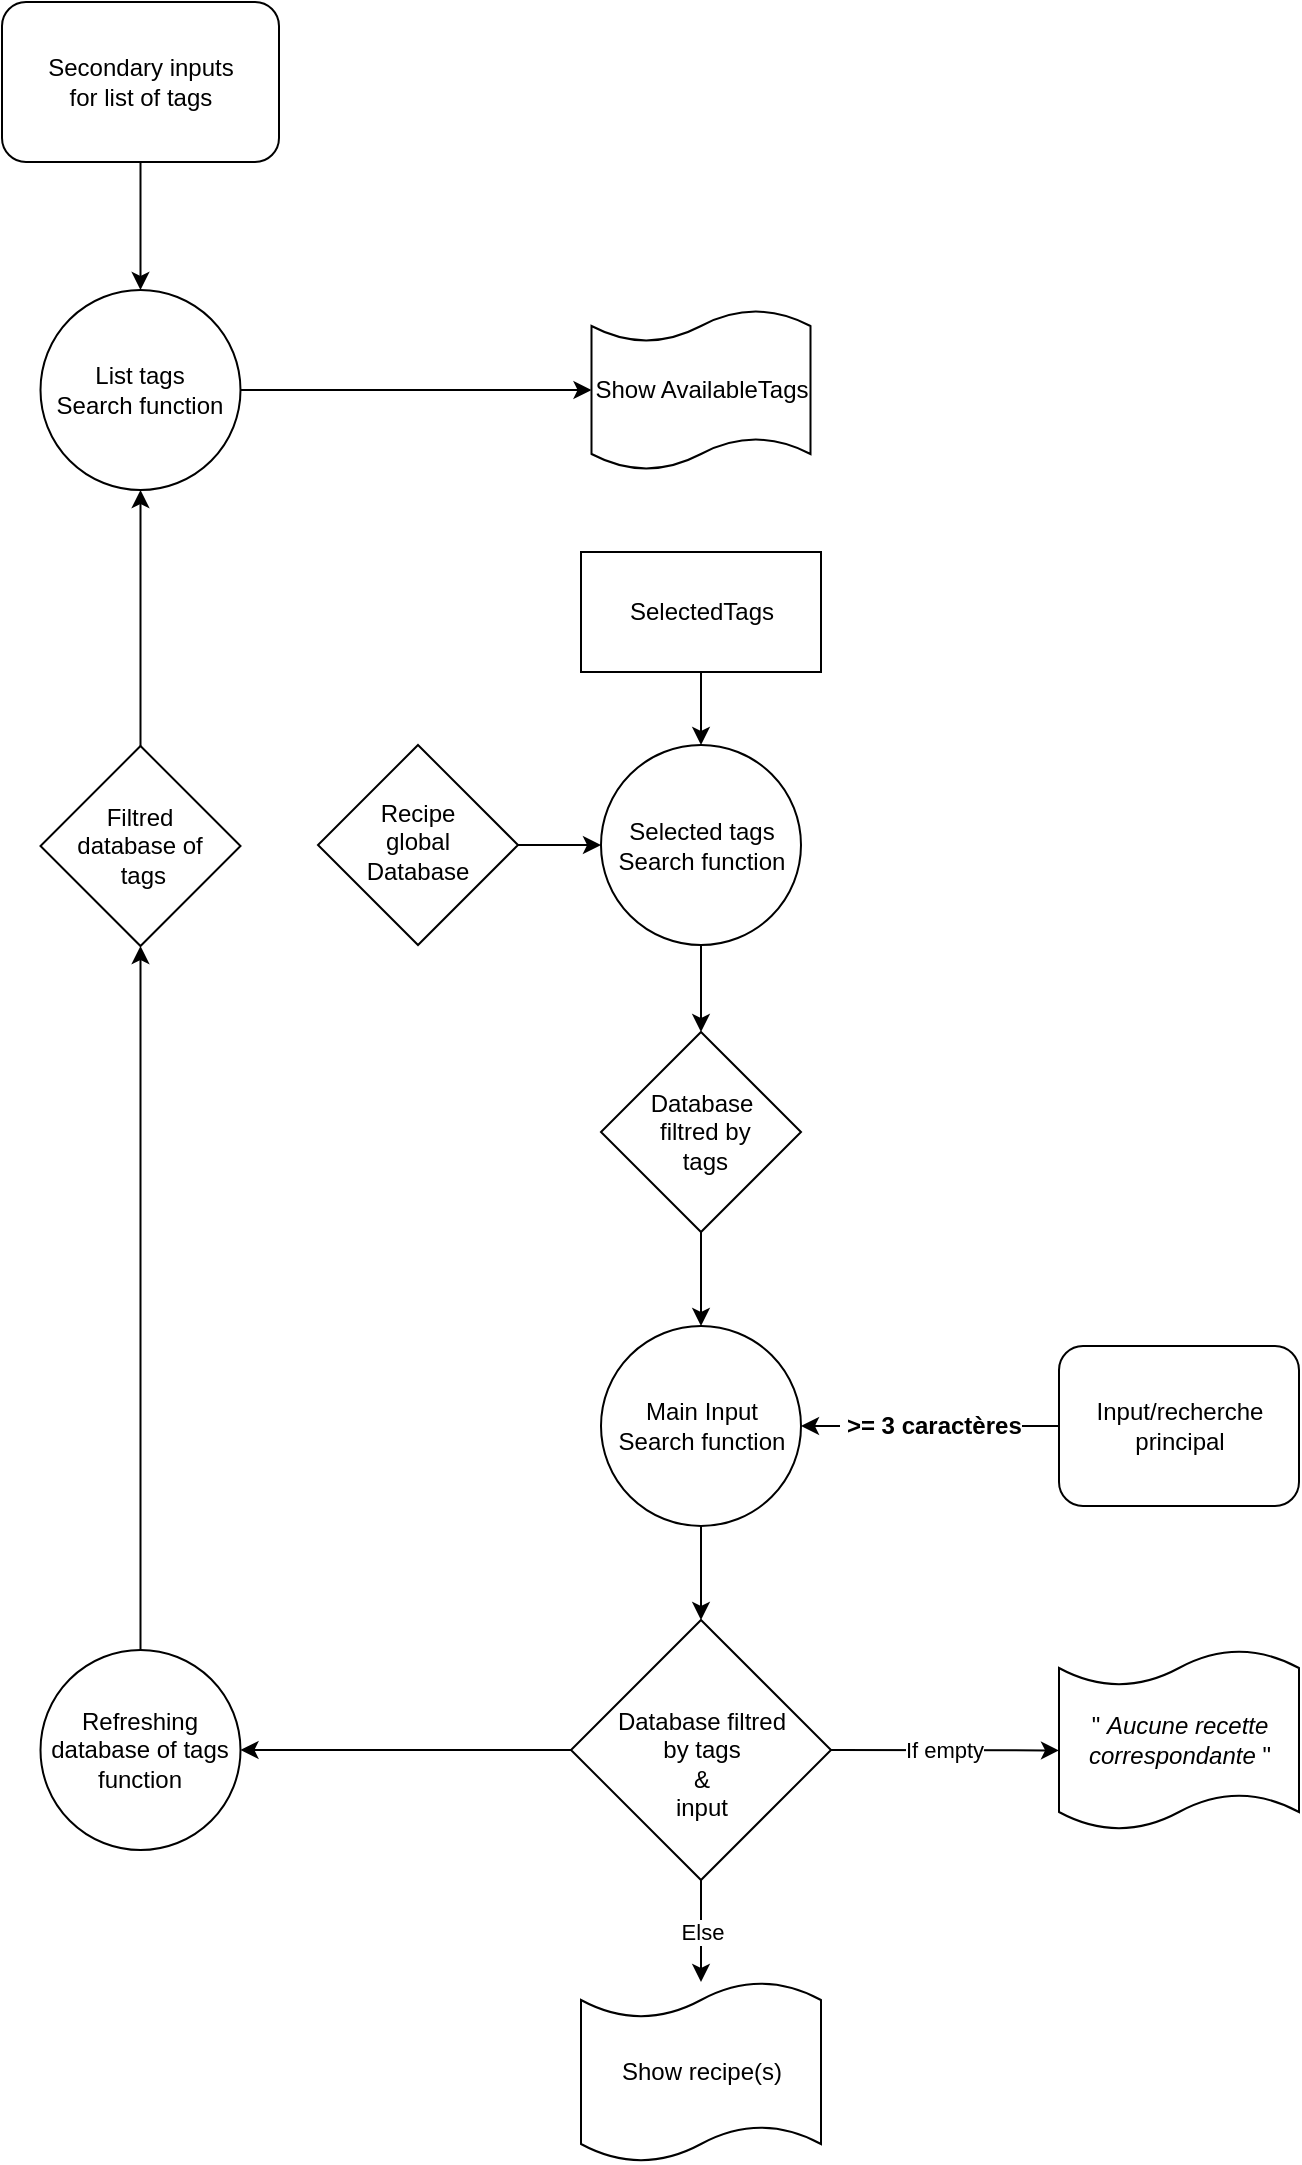 <mxfile>
    <diagram id="ovDCla-i1lWdHCbVqCsQ" name="Page-1">
        <mxGraphModel dx="920" dy="843" grid="1" gridSize="10" guides="1" tooltips="1" connect="1" arrows="1" fold="1" page="1" pageScale="1" pageWidth="827" pageHeight="1169" math="0" shadow="0">
            <root>
                <mxCell id="ITzFzjqRKmFNJRwu4ggl-0"/>
                <mxCell id="ITzFzjqRKmFNJRwu4ggl-1" parent="ITzFzjqRKmFNJRwu4ggl-0"/>
                <mxCell id="PtlLT336sf0Oxcw-Efze-0" value="" style="edgeStyle=none;html=1;exitX=0.5;exitY=1;exitDx=0;exitDy=0;" parent="ITzFzjqRKmFNJRwu4ggl-1" source="PtlLT336sf0Oxcw-Efze-1" target="PtlLT336sf0Oxcw-Efze-8" edge="1">
                    <mxGeometry relative="1" as="geometry"/>
                </mxCell>
                <mxCell id="PtlLT336sf0Oxcw-Efze-1" value="Database&lt;br&gt;&amp;nbsp;filtred by&lt;br&gt;&amp;nbsp;tags" style="rhombus;whiteSpace=wrap;html=1;" parent="ITzFzjqRKmFNJRwu4ggl-1" vertex="1">
                    <mxGeometry x="388.5" y="560" width="100" height="100" as="geometry"/>
                </mxCell>
                <mxCell id="PtlLT336sf0Oxcw-Efze-2" value="" style="edgeStyle=none;html=1;entryX=0.5;entryY=0;entryDx=0;entryDy=0;exitX=0.5;exitY=1;exitDx=0;exitDy=0;" parent="ITzFzjqRKmFNJRwu4ggl-1" source="PtlLT336sf0Oxcw-Efze-6" target="PtlLT336sf0Oxcw-Efze-1" edge="1">
                    <mxGeometry relative="1" as="geometry">
                        <mxPoint x="638" y="306" as="targetPoint"/>
                        <Array as="points"/>
                        <mxPoint as="offset"/>
                        <mxPoint x="478" y="426" as="sourcePoint"/>
                    </mxGeometry>
                </mxCell>
                <mxCell id="PtlLT336sf0Oxcw-Efze-3" value="" style="edgeStyle=none;html=1;" parent="ITzFzjqRKmFNJRwu4ggl-1" source="PtlLT336sf0Oxcw-Efze-4" target="PtlLT336sf0Oxcw-Efze-6" edge="1">
                    <mxGeometry relative="1" as="geometry"/>
                </mxCell>
                <mxCell id="PtlLT336sf0Oxcw-Efze-4" value="SelectedTags" style="rounded=0;whiteSpace=wrap;html=1;" parent="ITzFzjqRKmFNJRwu4ggl-1" vertex="1">
                    <mxGeometry x="378.5" y="320" width="120" height="60" as="geometry"/>
                </mxCell>
                <mxCell id="PtlLT336sf0Oxcw-Efze-5" value="" style="edgeStyle=none;html=1;startArrow=none;entryX=0;entryY=0.5;entryDx=0;entryDy=0;exitX=1;exitY=0.5;exitDx=0;exitDy=0;" parent="ITzFzjqRKmFNJRwu4ggl-1" source="PtlLT336sf0Oxcw-Efze-7" target="PtlLT336sf0Oxcw-Efze-6" edge="1">
                    <mxGeometry relative="1" as="geometry">
                        <mxPoint x="367" y="426" as="sourcePoint"/>
                    </mxGeometry>
                </mxCell>
                <mxCell id="PtlLT336sf0Oxcw-Efze-6" value="Selected tags Search function" style="ellipse;whiteSpace=wrap;html=1;aspect=fixed;" parent="ITzFzjqRKmFNJRwu4ggl-1" vertex="1">
                    <mxGeometry x="388.5" y="416.5" width="100" height="100" as="geometry"/>
                </mxCell>
                <mxCell id="PtlLT336sf0Oxcw-Efze-7" value="Recipe&lt;br&gt;global&lt;br&gt;Database" style="rhombus;whiteSpace=wrap;html=1;shadow=0;fontFamily=Helvetica;fontSize=12;align=center;strokeWidth=1;spacing=6;spacingTop=-4;" parent="ITzFzjqRKmFNJRwu4ggl-1" vertex="1">
                    <mxGeometry x="247" y="416.5" width="100" height="100" as="geometry"/>
                </mxCell>
                <mxCell id="bA8GaG4iE-v6o1TUs94y-1" value="" style="edgeStyle=none;html=1;entryX=0.5;entryY=0;entryDx=0;entryDy=0;" parent="ITzFzjqRKmFNJRwu4ggl-1" source="PtlLT336sf0Oxcw-Efze-8" target="bA8GaG4iE-v6o1TUs94y-0" edge="1">
                    <mxGeometry relative="1" as="geometry"/>
                </mxCell>
                <mxCell id="PtlLT336sf0Oxcw-Efze-8" value="Main Input&lt;br&gt;Search function" style="ellipse;whiteSpace=wrap;html=1;aspect=fixed;" parent="ITzFzjqRKmFNJRwu4ggl-1" vertex="1">
                    <mxGeometry x="388.5" y="707" width="100" height="100" as="geometry"/>
                </mxCell>
                <mxCell id="PtlLT336sf0Oxcw-Efze-9" value="&lt;b style=&quot;font-size: 12px&quot;&gt;&amp;nbsp;&amp;gt;= 3 caractères&lt;/b&gt;" style="edgeStyle=none;html=1;entryX=1;entryY=0.5;entryDx=0;entryDy=0;exitX=0;exitY=0.5;exitDx=0;exitDy=0;" parent="ITzFzjqRKmFNJRwu4ggl-1" source="PtlLT336sf0Oxcw-Efze-10" target="PtlLT336sf0Oxcw-Efze-8" edge="1">
                    <mxGeometry relative="1" as="geometry">
                        <mxPoint as="offset"/>
                        <mxPoint x="556" y="628.0" as="targetPoint"/>
                        <mxPoint x="577" y="707" as="sourcePoint"/>
                    </mxGeometry>
                </mxCell>
                <mxCell id="PtlLT336sf0Oxcw-Efze-10" value="Input/recherche principal" style="rounded=1;whiteSpace=wrap;html=1;fontSize=12;glass=0;strokeWidth=1;shadow=0;" parent="ITzFzjqRKmFNJRwu4ggl-1" vertex="1">
                    <mxGeometry x="617.5" y="717" width="120" height="80" as="geometry"/>
                </mxCell>
                <mxCell id="0MhyPrT5T_oXby-NbyBh-5" value="Else" style="edgeStyle=none;html=1;exitX=0.5;exitY=1;exitDx=0;exitDy=0;" parent="ITzFzjqRKmFNJRwu4ggl-1" source="bA8GaG4iE-v6o1TUs94y-0" target="0MhyPrT5T_oXby-NbyBh-1" edge="1">
                    <mxGeometry relative="1" as="geometry">
                        <mxPoint x="417" y="956" as="targetPoint"/>
                    </mxGeometry>
                </mxCell>
                <mxCell id="mswHEn4DWSG48TYpqFa1-3" value="" style="edgeStyle=none;html=1;entryX=1;entryY=0.5;entryDx=0;entryDy=0;" edge="1" parent="ITzFzjqRKmFNJRwu4ggl-1" source="bA8GaG4iE-v6o1TUs94y-0" target="0MhyPrT5T_oXby-NbyBh-4">
                    <mxGeometry relative="1" as="geometry">
                        <mxPoint x="339.0" y="919" as="targetPoint"/>
                    </mxGeometry>
                </mxCell>
                <mxCell id="bA8GaG4iE-v6o1TUs94y-0" value="&lt;br&gt;Database filtred &lt;br&gt;by&amp;nbsp;tags &lt;br&gt;&amp;amp;&lt;br&gt;input" style="rhombus;whiteSpace=wrap;html=1;" parent="ITzFzjqRKmFNJRwu4ggl-1" vertex="1">
                    <mxGeometry x="373.5" y="854" width="130" height="130" as="geometry"/>
                </mxCell>
                <mxCell id="hs6rbPWyC__wXnMpXMhj-0" value="If empty" style="edgeStyle=none;html=1;exitX=1;exitY=0.5;exitDx=0;exitDy=0;entryX=0;entryY=0.558;entryDx=0;entryDy=0;entryPerimeter=0;" parent="ITzFzjqRKmFNJRwu4ggl-1" source="bA8GaG4iE-v6o1TUs94y-0" target="hs6rbPWyC__wXnMpXMhj-1" edge="1">
                    <mxGeometry relative="1" as="geometry">
                        <mxPoint x="507.5" y="886" as="sourcePoint"/>
                    </mxGeometry>
                </mxCell>
                <mxCell id="hs6rbPWyC__wXnMpXMhj-1" value="&lt;span&gt;&quot;&amp;nbsp;&lt;/span&gt;&lt;i&gt;Aucune recette correspondante&amp;nbsp;&lt;/i&gt;&lt;span&gt;&quot;&lt;/span&gt;" style="shape=tape;whiteSpace=wrap;html=1;size=0.2;" parent="ITzFzjqRKmFNJRwu4ggl-1" vertex="1">
                    <mxGeometry x="617.5" y="869" width="120" height="90" as="geometry"/>
                </mxCell>
                <mxCell id="0MhyPrT5T_oXby-NbyBh-1" value="Show recipe(s)" style="shape=tape;whiteSpace=wrap;html=1;size=0.2;" parent="ITzFzjqRKmFNJRwu4ggl-1" vertex="1">
                    <mxGeometry x="378.5" y="1035" width="120" height="90" as="geometry"/>
                </mxCell>
                <mxCell id="0MhyPrT5T_oXby-NbyBh-3" value="Show AvailableTags" style="shape=tape;whiteSpace=wrap;html=1;size=0.2;" parent="ITzFzjqRKmFNJRwu4ggl-1" vertex="1">
                    <mxGeometry x="383.75" y="199" width="109.5" height="80" as="geometry"/>
                </mxCell>
                <mxCell id="-LPOfpCbkAOWwHCANCPM-0" style="edgeStyle=none;html=1;exitX=0.5;exitY=0;exitDx=0;exitDy=0;entryX=0.5;entryY=1;entryDx=0;entryDy=0;" parent="ITzFzjqRKmFNJRwu4ggl-1" source="0MhyPrT5T_oXby-NbyBh-4" target="_StTFCG9vF2BCj-Gfrlq-1" edge="1">
                    <mxGeometry relative="1" as="geometry"/>
                </mxCell>
                <mxCell id="0MhyPrT5T_oXby-NbyBh-4" value="&lt;span&gt;Refreshing&lt;br&gt;&lt;/span&gt;database&lt;span&gt;&amp;nbsp;of tags&lt;br&gt;function&lt;br&gt;&lt;/span&gt;" style="ellipse;whiteSpace=wrap;html=1;aspect=fixed;" parent="ITzFzjqRKmFNJRwu4ggl-1" vertex="1">
                    <mxGeometry x="108.25" y="869" width="100" height="100" as="geometry"/>
                </mxCell>
                <mxCell id="_StTFCG9vF2BCj-Gfrlq-5" value="" style="edgeStyle=none;html=1;" parent="ITzFzjqRKmFNJRwu4ggl-1" source="_StTFCG9vF2BCj-Gfrlq-0" target="_StTFCG9vF2BCj-Gfrlq-3" edge="1">
                    <mxGeometry relative="1" as="geometry"/>
                </mxCell>
                <mxCell id="_StTFCG9vF2BCj-Gfrlq-0" value="Secondary inputs &lt;br&gt;for list of tags" style="rounded=1;whiteSpace=wrap;html=1;fontSize=12;glass=0;strokeWidth=1;shadow=0;" parent="ITzFzjqRKmFNJRwu4ggl-1" vertex="1">
                    <mxGeometry x="89" y="45" width="138.5" height="80" as="geometry"/>
                </mxCell>
                <mxCell id="-LPOfpCbkAOWwHCANCPM-1" style="edgeStyle=none;html=1;exitX=0.5;exitY=0;exitDx=0;exitDy=0;entryX=0.5;entryY=1;entryDx=0;entryDy=0;" parent="ITzFzjqRKmFNJRwu4ggl-1" source="_StTFCG9vF2BCj-Gfrlq-1" target="_StTFCG9vF2BCj-Gfrlq-3" edge="1">
                    <mxGeometry relative="1" as="geometry"/>
                </mxCell>
                <mxCell id="_StTFCG9vF2BCj-Gfrlq-1" value="Filtred&lt;br&gt;database of&lt;br&gt;&amp;nbsp;tags" style="rhombus;whiteSpace=wrap;html=1;" parent="ITzFzjqRKmFNJRwu4ggl-1" vertex="1">
                    <mxGeometry x="108.25" y="417" width="100" height="100" as="geometry"/>
                </mxCell>
                <mxCell id="_StTFCG9vF2BCj-Gfrlq-8" style="edgeStyle=none;html=1;exitX=1;exitY=0.5;exitDx=0;exitDy=0;entryX=0;entryY=0.5;entryDx=0;entryDy=0;entryPerimeter=0;" parent="ITzFzjqRKmFNJRwu4ggl-1" source="_StTFCG9vF2BCj-Gfrlq-3" target="0MhyPrT5T_oXby-NbyBh-3" edge="1">
                    <mxGeometry relative="1" as="geometry"/>
                </mxCell>
                <mxCell id="_StTFCG9vF2BCj-Gfrlq-3" value="List tags&lt;br&gt;Search function" style="ellipse;whiteSpace=wrap;html=1;aspect=fixed;" parent="ITzFzjqRKmFNJRwu4ggl-1" vertex="1">
                    <mxGeometry x="108.25" y="189" width="100" height="100" as="geometry"/>
                </mxCell>
            </root>
        </mxGraphModel>
    </diagram>
</mxfile>